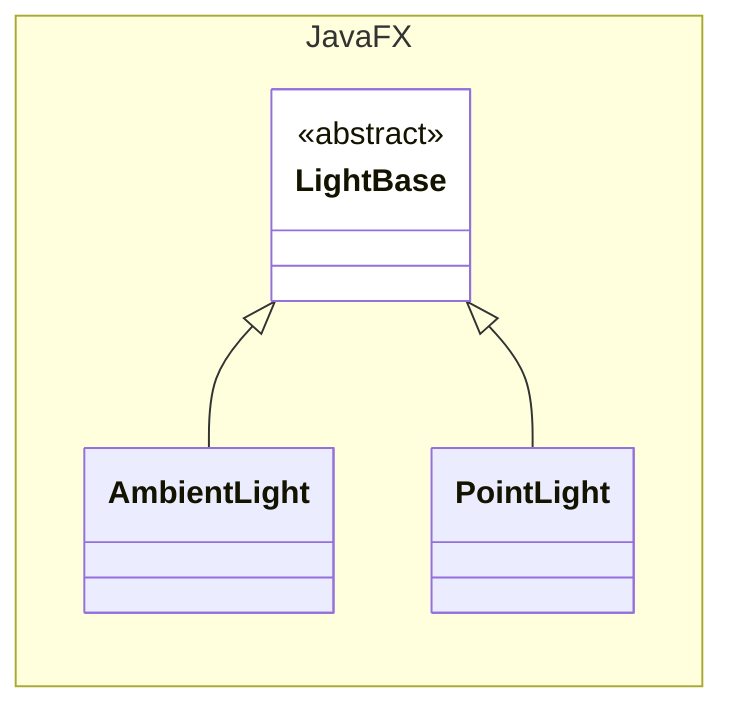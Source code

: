 classDiagram

    direction LR

    namespace JavaFX {

        class LightBase {
            <<abstract>>
        }

        class AmbientLight {

        }

        class PointLight {

        }

    }

    LightBase <|-- AmbientLight
    LightBase <|-- PointLight

    style LightBase fill:white
